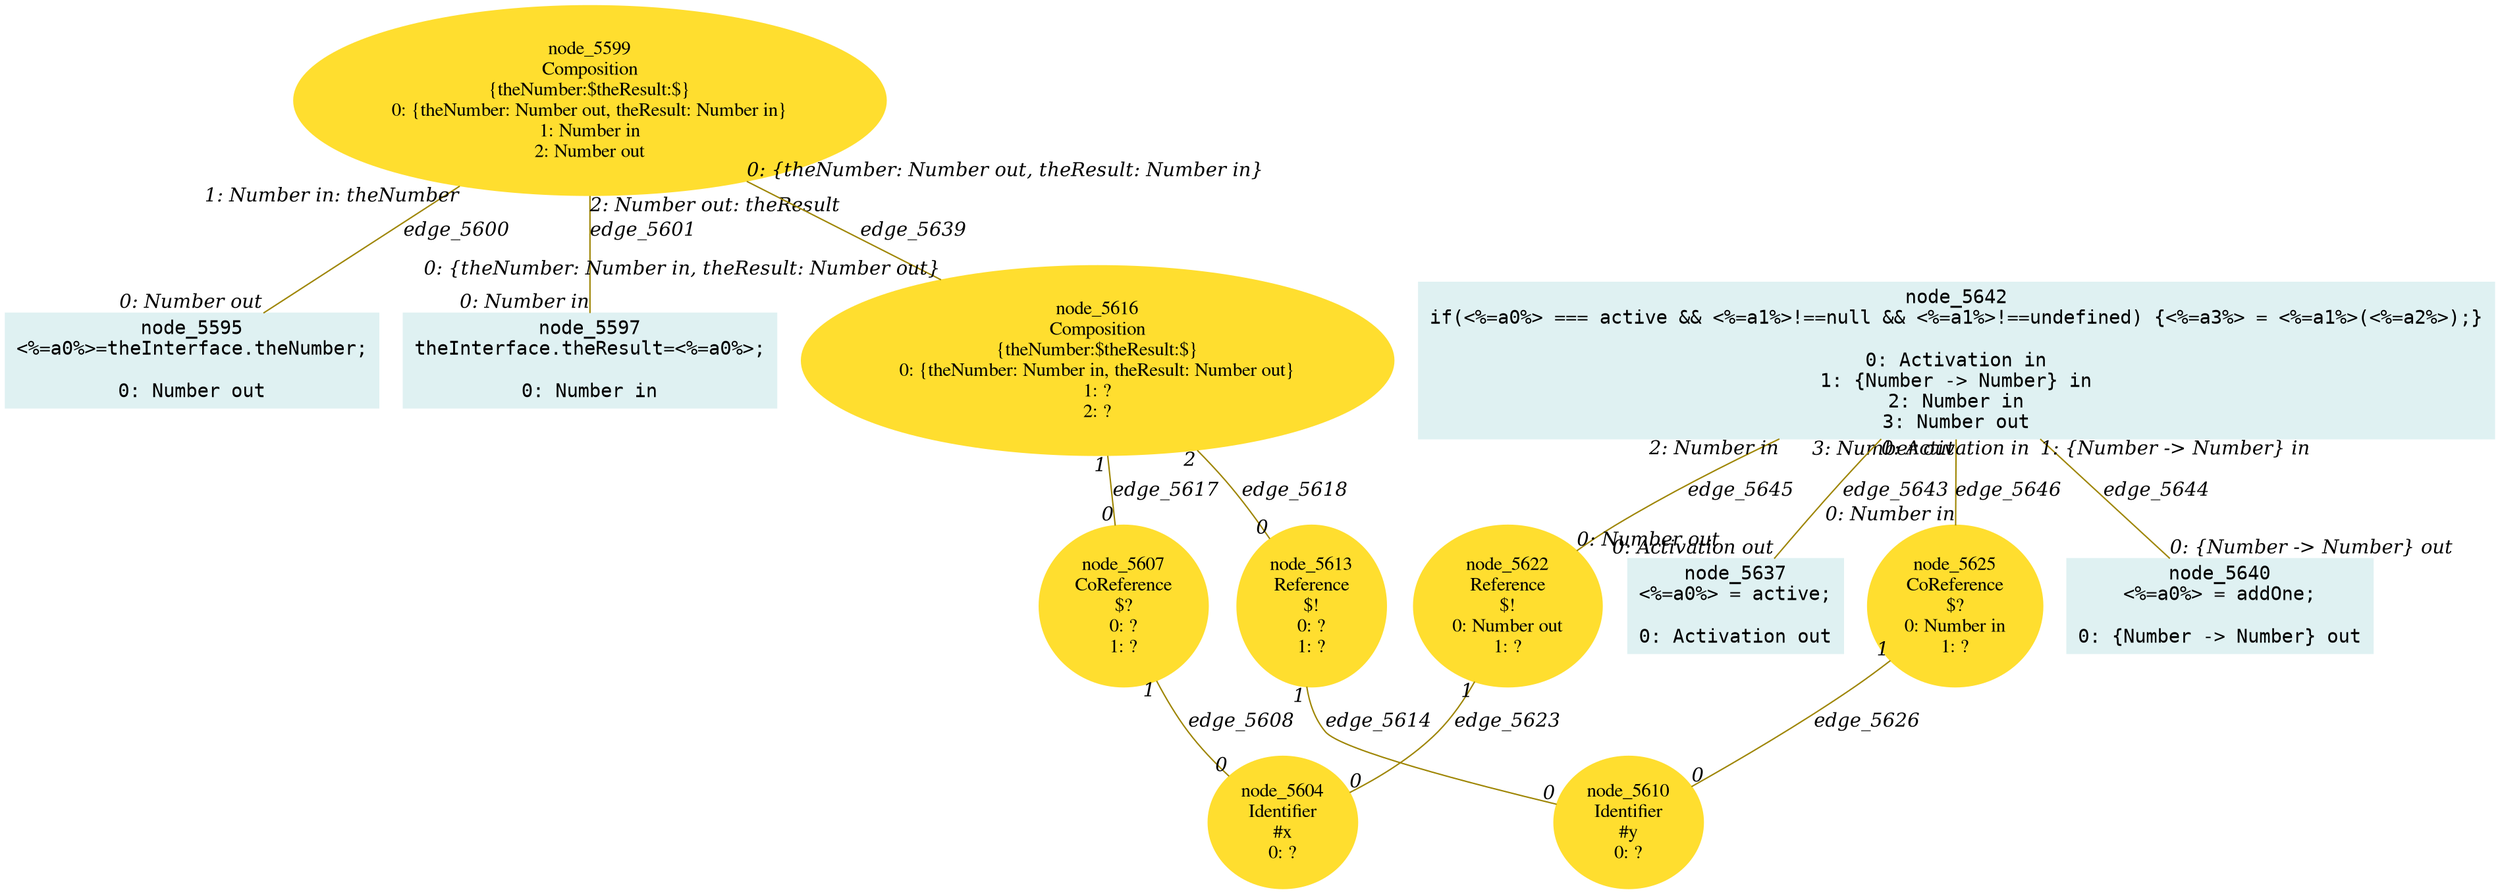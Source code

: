digraph g{node_5595 [shape="box", style="filled", color="#dff1f2", fontname="Courier", label="node_5595
<%=a0%>=theInterface.theNumber;

0: Number out" ]
node_5597 [shape="box", style="filled", color="#dff1f2", fontname="Courier", label="node_5597
theInterface.theResult=<%=a0%>;

0: Number in" ]
node_5599 [shape="ellipse", style="filled", color="#ffde2f", fontname="Times", label="node_5599
Composition
{theNumber:$theResult:$}
0: {theNumber: Number out, theResult: Number in}
1: Number in
2: Number out" ]
node_5604 [shape="ellipse", style="filled", color="#ffde2f", fontname="Times", label="node_5604
Identifier
#x
0: ?" ]
node_5607 [shape="ellipse", style="filled", color="#ffde2f", fontname="Times", label="node_5607
CoReference
$?
0: ?
1: ?" ]
node_5610 [shape="ellipse", style="filled", color="#ffde2f", fontname="Times", label="node_5610
Identifier
#y
0: ?" ]
node_5613 [shape="ellipse", style="filled", color="#ffde2f", fontname="Times", label="node_5613
Reference
$!
0: ?
1: ?" ]
node_5616 [shape="ellipse", style="filled", color="#ffde2f", fontname="Times", label="node_5616
Composition
{theNumber:$theResult:$}
0: {theNumber: Number in, theResult: Number out}
1: ?
2: ?" ]
node_5622 [shape="ellipse", style="filled", color="#ffde2f", fontname="Times", label="node_5622
Reference
$!
0: Number out
1: ?" ]
node_5625 [shape="ellipse", style="filled", color="#ffde2f", fontname="Times", label="node_5625
CoReference
$?
0: Number in
1: ?" ]
node_5637 [shape="box", style="filled", color="#dff1f2", fontname="Courier", label="node_5637
<%=a0%> = active;

0: Activation out" ]
node_5640 [shape="box", style="filled", color="#dff1f2", fontname="Courier", label="node_5640
<%=a0%> = addOne;

0: {Number -> Number} out" ]
node_5642 [shape="box", style="filled", color="#dff1f2", fontname="Courier", label="node_5642
if(<%=a0%> === active && <%=a1%>!==null && <%=a1%>!==undefined) {<%=a3%> = <%=a1%>(<%=a2%>);}

0: Activation in
1: {Number -> Number} in
2: Number in
3: Number out" ]
node_5599 -> node_5595 [dir=none, arrowHead=none, fontname="Times-Italic", arrowsize=1, color="#9d8400", label="edge_5600",  headlabel="0: Number out", taillabel="1: Number in: theNumber" ]
node_5599 -> node_5597 [dir=none, arrowHead=none, fontname="Times-Italic", arrowsize=1, color="#9d8400", label="edge_5601",  headlabel="0: Number in", taillabel="2: Number out: theResult" ]
node_5607 -> node_5604 [dir=none, arrowHead=none, fontname="Times-Italic", arrowsize=1, color="#9d8400", label="edge_5608",  headlabel="0", taillabel="1" ]
node_5613 -> node_5610 [dir=none, arrowHead=none, fontname="Times-Italic", arrowsize=1, color="#9d8400", label="edge_5614",  headlabel="0", taillabel="1" ]
node_5616 -> node_5607 [dir=none, arrowHead=none, fontname="Times-Italic", arrowsize=1, color="#9d8400", label="edge_5617",  headlabel="0", taillabel="1" ]
node_5616 -> node_5613 [dir=none, arrowHead=none, fontname="Times-Italic", arrowsize=1, color="#9d8400", label="edge_5618",  headlabel="0", taillabel="2" ]
node_5622 -> node_5604 [dir=none, arrowHead=none, fontname="Times-Italic", arrowsize=1, color="#9d8400", label="edge_5623",  headlabel="0", taillabel="1" ]
node_5625 -> node_5610 [dir=none, arrowHead=none, fontname="Times-Italic", arrowsize=1, color="#9d8400", label="edge_5626",  headlabel="0", taillabel="1" ]
node_5599 -> node_5616 [dir=none, arrowHead=none, fontname="Times-Italic", arrowsize=1, color="#9d8400", label="edge_5639",  headlabel="0: {theNumber: Number in, theResult: Number out}", taillabel="0: {theNumber: Number out, theResult: Number in}" ]
node_5642 -> node_5637 [dir=none, arrowHead=none, fontname="Times-Italic", arrowsize=1, color="#9d8400", label="edge_5643",  headlabel="0: Activation out", taillabel="0: Activation in" ]
node_5642 -> node_5640 [dir=none, arrowHead=none, fontname="Times-Italic", arrowsize=1, color="#9d8400", label="edge_5644",  headlabel="0: {Number -> Number} out", taillabel="1: {Number -> Number} in" ]
node_5642 -> node_5622 [dir=none, arrowHead=none, fontname="Times-Italic", arrowsize=1, color="#9d8400", label="edge_5645",  headlabel="0: Number out", taillabel="2: Number in" ]
node_5642 -> node_5625 [dir=none, arrowHead=none, fontname="Times-Italic", arrowsize=1, color="#9d8400", label="edge_5646",  headlabel="0: Number in", taillabel="3: Number out" ]
}